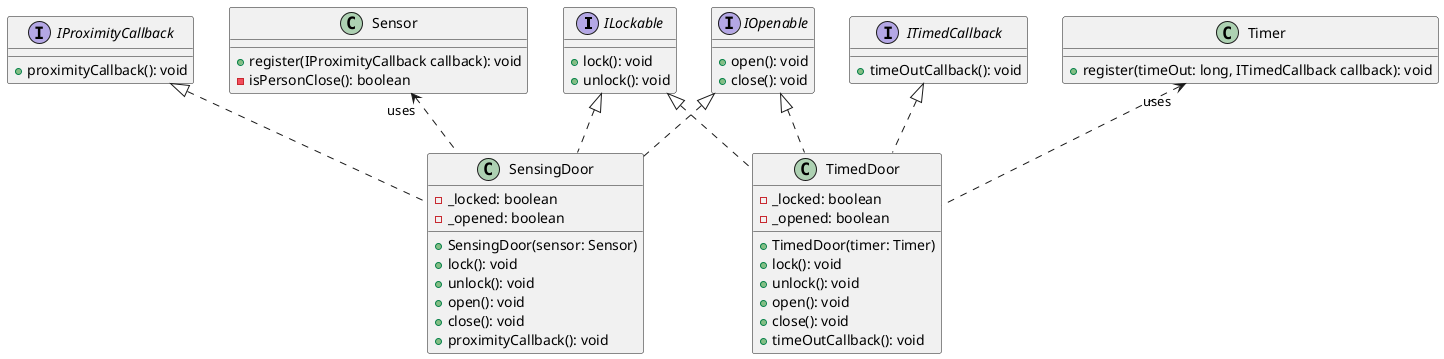 @startuml
interface ILockable {
    +lock(): void
    +unlock(): void
}

interface IOpenable {
    +open(): void
    +close(): void
}

interface IProximityCallback {
    +proximityCallback(): void
}

interface ITimedCallback {
    +timeOutCallback(): void
}

class SensingDoor {
    -_locked: boolean
    -_opened: boolean
    +SensingDoor(sensor: Sensor)
    +lock(): void
    +unlock(): void
    +open(): void
    +close(): void
    +proximityCallback(): void
}

class TimedDoor {
    -_locked: boolean
    -_opened: boolean
    +TimedDoor(timer: Timer)
    +lock(): void
    +unlock(): void
    +open(): void
    +close(): void
    +timeOutCallback(): void
}

class Sensor {
    +register(IProximityCallback callback): void
    -isPersonClose(): boolean
}

class Timer {
    +register(timeOut: long, ITimedCallback callback): void
}

ILockable <|.. SensingDoor
IOpenable <|.. SensingDoor
IProximityCallback <|.. SensingDoor
ITimedCallback <|.. TimedDoor
IOpenable <|.. TimedDoor
ILockable <|.. TimedDoor
Timer "uses"<.. TimedDoor
Sensor "uses" <.. SensingDoor
@enduml

